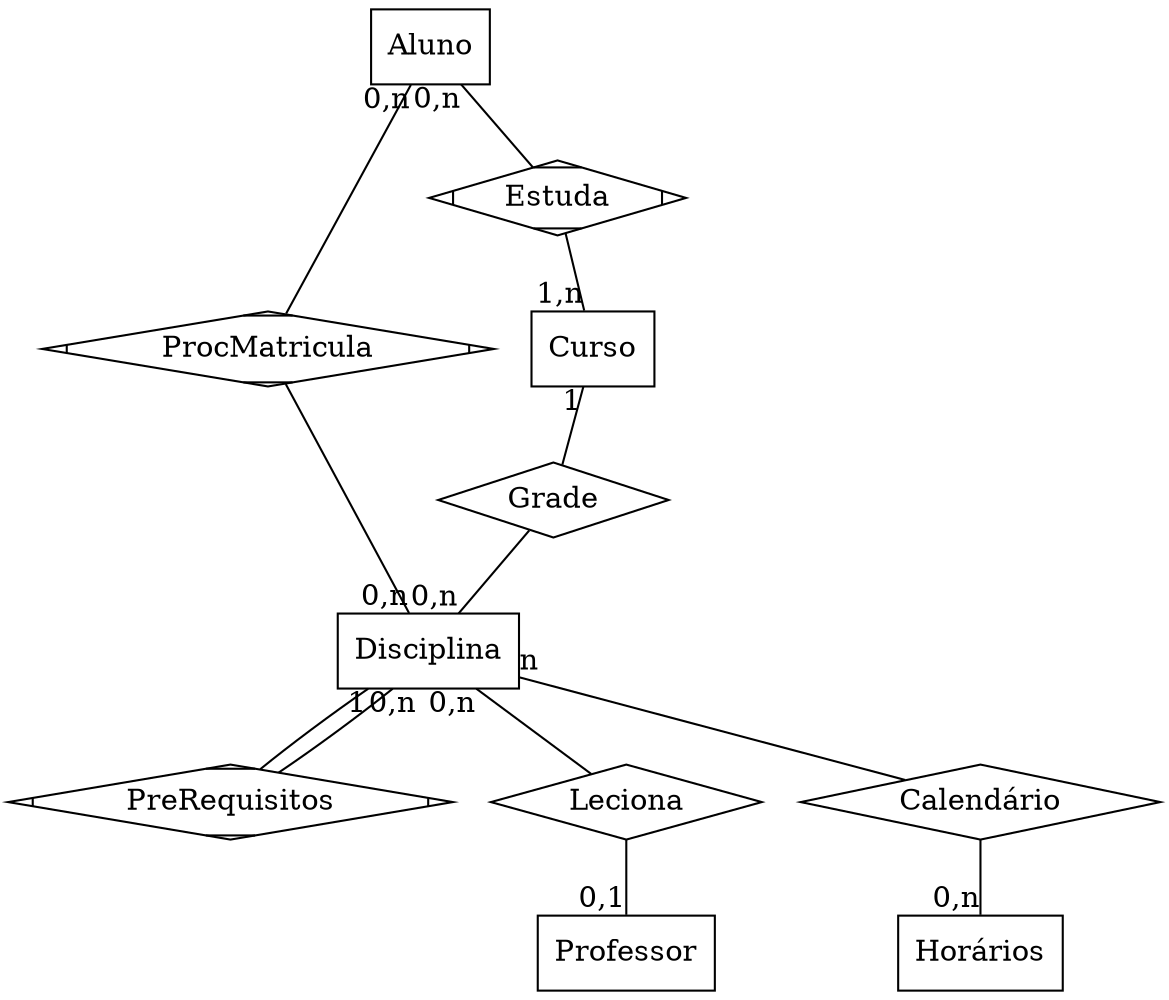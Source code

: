 graph diagramaER {

	//ENTIDADES
	Aluno [shape=record]
	Disciplina [shape=record]
	Professor [shape=record]
	Curso [shape=record]
	Horários[shape=record]
	//Proc_matricula [shape=record]


	//RELACIONAMENTOS
	ProcMatricula [shape=Mdiamond]
	PreRequisitos [shape=Mdiamond]
	Leciona [shape=diamond]
	Grade [shape=diamond]
	Calendário [shape=diamond]
	Estuda [shape=Mdiamond]


	//LIGAÇOES
	Aluno -- ProcMatricula [taillabel = "0,n"] 			ProcMatricula -- Disciplina [headlabel = "0,n"]
	Aluno -- Estuda [taillabel = "0,n"] 				Estuda -- Curso [headlabel = "1,n"]
	Curso -- Grade 	[taillabel = "1"]				Grade -- Disciplina [headlabel = "0,n"]
	Disciplina -- Leciona [taillabel = "0,n"]			Leciona -- Professor [headlabel = "0,1"]
	Disciplina -- PreRequisitos [taillabel = "1"] 			PreRequisitos -- Disciplina [headlabel = "0,n"]
	Disciplina -- Calendário [taillabel = "n"]			Calendário -- Horários [headlabel = "0,n"]

}

//neato -Tpng diagramaER.dot -o diagramaER.png
//dot -Tpng diagramaER.dot -o diagramaER.png
